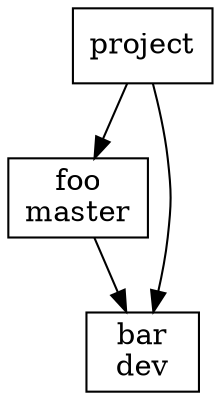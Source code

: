digraph {
	node [shape=box];
	4106060478 [label="project"];
	2851307223 [label="foo\nmaster"];
	1991736602 [label="bar\ndev"];
	4106060478 -> 2851307223;
	4106060478 -> 1991736602;
	2851307223 -> 1991736602;
}